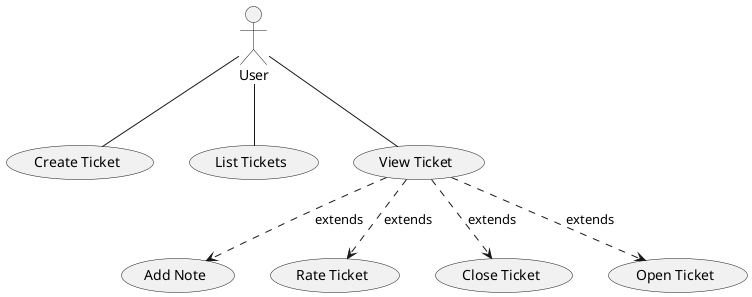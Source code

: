 @startuml

:User:

User -- (Create Ticket)
User -- (List Tickets)
User -- (View Ticket)

(View Ticket) ..> (Add Note) :extends
(View Ticket) ..> (Rate Ticket) :extends
(View Ticket) ..> (Close Ticket) :extends
(View Ticket) ..> (Open Ticket) :extends

@enduml